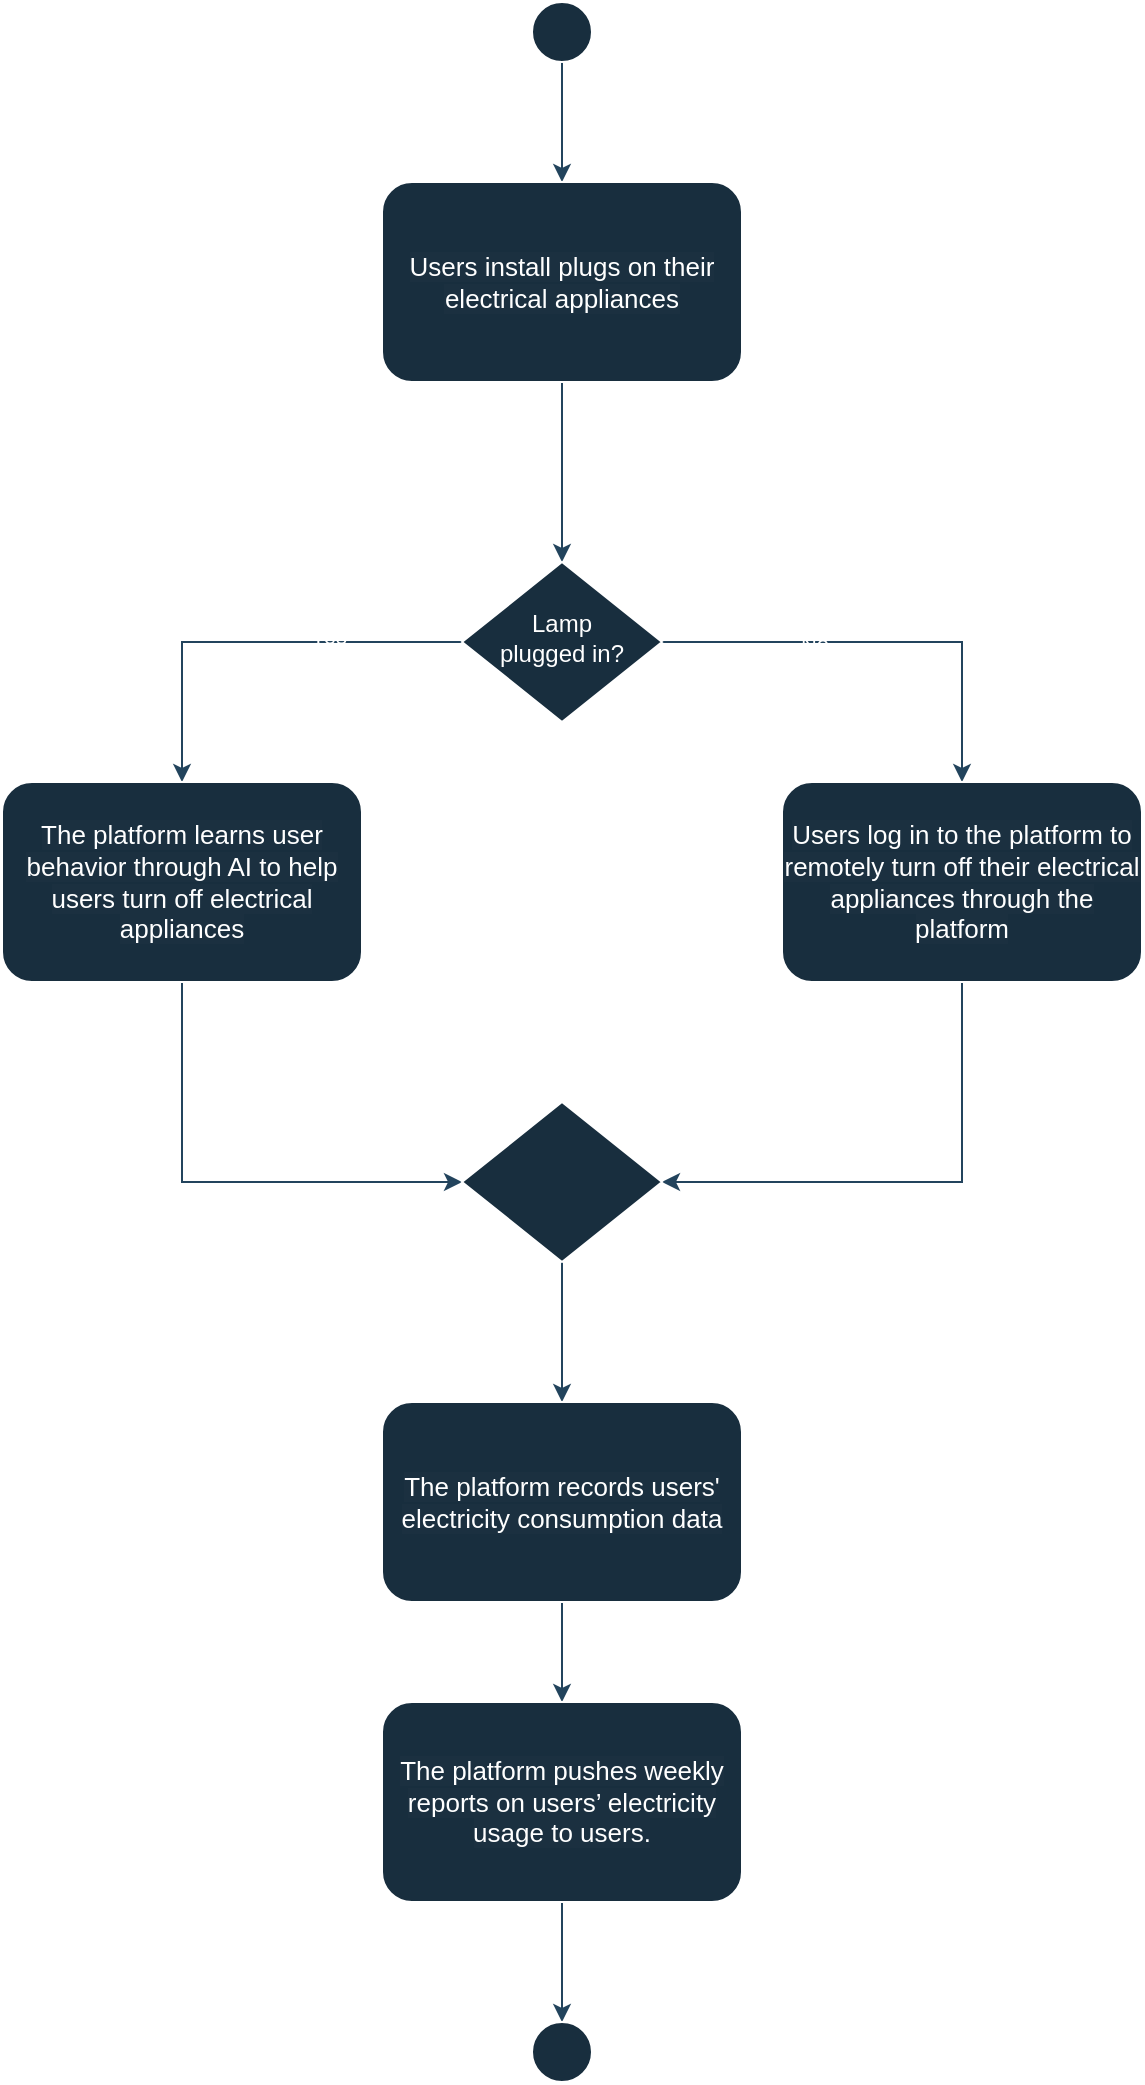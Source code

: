 <mxfile version="24.7.14">
  <diagram id="C5RBs43oDa-KdzZeNtuy" name="Page-1">
    <mxGraphModel dx="1562" dy="938" grid="1" gridSize="10" guides="1" tooltips="1" connect="1" arrows="1" fold="1" page="1" pageScale="1" pageWidth="827" pageHeight="1169" math="0" shadow="0">
      <root>
        <mxCell id="WIyWlLk6GJQsqaUBKTNV-0" />
        <mxCell id="WIyWlLk6GJQsqaUBKTNV-1" parent="WIyWlLk6GJQsqaUBKTNV-0" />
        <mxCell id="e4ALOp_Q2JU70yxMj8lW-4" value="" style="edgeStyle=orthogonalEdgeStyle;rounded=0;orthogonalLoop=1;jettySize=auto;html=1;labelBackgroundColor=none;fontColor=default;strokeColor=#23445D;" edge="1" parent="WIyWlLk6GJQsqaUBKTNV-1" source="e4ALOp_Q2JU70yxMj8lW-0" target="e4ALOp_Q2JU70yxMj8lW-1">
          <mxGeometry relative="1" as="geometry" />
        </mxCell>
        <mxCell id="e4ALOp_Q2JU70yxMj8lW-0" value="" style="ellipse;whiteSpace=wrap;html=1;aspect=fixed;labelBackgroundColor=none;fillColor=#182E3E;strokeColor=#FFFFFF;fontColor=#FFFFFF;" vertex="1" parent="WIyWlLk6GJQsqaUBKTNV-1">
          <mxGeometry x="625" y="110" width="30" height="30" as="geometry" />
        </mxCell>
        <mxCell id="e4ALOp_Q2JU70yxMj8lW-6" value="" style="edgeStyle=orthogonalEdgeStyle;rounded=0;orthogonalLoop=1;jettySize=auto;html=1;labelBackgroundColor=none;fontColor=default;strokeColor=#23445D;" edge="1" parent="WIyWlLk6GJQsqaUBKTNV-1" source="e4ALOp_Q2JU70yxMj8lW-1" target="e4ALOp_Q2JU70yxMj8lW-5">
          <mxGeometry relative="1" as="geometry" />
        </mxCell>
        <mxCell id="e4ALOp_Q2JU70yxMj8lW-7" value="Do the users allow the platform to help them cut off the power?" style="edgeLabel;html=1;align=center;verticalAlign=middle;resizable=0;points=[];labelBackgroundColor=none;fontColor=#FFFFFF;" vertex="1" connectable="0" parent="e4ALOp_Q2JU70yxMj8lW-6">
          <mxGeometry x="-0.471" relative="1" as="geometry">
            <mxPoint as="offset" />
          </mxGeometry>
        </mxCell>
        <mxCell id="e4ALOp_Q2JU70yxMj8lW-1" value="&lt;span style=&quot;font-family: &amp;quot;Microsoft YaHei&amp;quot;, 微软雅黑, Arial; font-size: 13px; background-color: rgba(255, 255, 255, 0.01);&quot;&gt;Users install plugs on their electrical appliances&lt;/span&gt;" style="rounded=1;whiteSpace=wrap;html=1;fontSize=12;glass=0;strokeWidth=1;shadow=0;labelBackgroundColor=none;fillColor=#182E3E;strokeColor=#FFFFFF;fontColor=#FFFFFF;" vertex="1" parent="WIyWlLk6GJQsqaUBKTNV-1">
          <mxGeometry x="550" y="200" width="180" height="100" as="geometry" />
        </mxCell>
        <mxCell id="e4ALOp_Q2JU70yxMj8lW-10" style="edgeStyle=orthogonalEdgeStyle;rounded=0;orthogonalLoop=1;jettySize=auto;html=1;exitX=0;exitY=0.5;exitDx=0;exitDy=0;labelBackgroundColor=none;fontColor=default;strokeColor=#23445D;" edge="1" parent="WIyWlLk6GJQsqaUBKTNV-1" source="e4ALOp_Q2JU70yxMj8lW-5" target="e4ALOp_Q2JU70yxMj8lW-8">
          <mxGeometry relative="1" as="geometry" />
        </mxCell>
        <mxCell id="e4ALOp_Q2JU70yxMj8lW-11" value="Yes" style="edgeLabel;html=1;align=center;verticalAlign=middle;resizable=0;points=[];labelBackgroundColor=none;fontColor=#FFFFFF;" vertex="1" connectable="0" parent="e4ALOp_Q2JU70yxMj8lW-10">
          <mxGeometry x="-0.36" y="-3" relative="1" as="geometry">
            <mxPoint as="offset" />
          </mxGeometry>
        </mxCell>
        <mxCell id="e4ALOp_Q2JU70yxMj8lW-12" style="edgeStyle=orthogonalEdgeStyle;rounded=0;orthogonalLoop=1;jettySize=auto;html=1;exitX=1;exitY=0.5;exitDx=0;exitDy=0;labelBackgroundColor=none;fontColor=default;strokeColor=#23445D;" edge="1" parent="WIyWlLk6GJQsqaUBKTNV-1" source="e4ALOp_Q2JU70yxMj8lW-5" target="e4ALOp_Q2JU70yxMj8lW-9">
          <mxGeometry relative="1" as="geometry" />
        </mxCell>
        <mxCell id="e4ALOp_Q2JU70yxMj8lW-13" value="No" style="edgeLabel;html=1;align=center;verticalAlign=middle;resizable=0;points=[];labelBackgroundColor=none;fontColor=#FFFFFF;" vertex="1" connectable="0" parent="e4ALOp_Q2JU70yxMj8lW-12">
          <mxGeometry x="-0.311" y="-1" relative="1" as="geometry">
            <mxPoint as="offset" />
          </mxGeometry>
        </mxCell>
        <mxCell id="e4ALOp_Q2JU70yxMj8lW-5" value="Lamp&lt;br&gt;plugged in?" style="rhombus;whiteSpace=wrap;html=1;shadow=0;fontFamily=Helvetica;fontSize=12;align=center;strokeWidth=1;spacing=6;spacingTop=-4;labelBackgroundColor=none;fillColor=#182E3E;strokeColor=#FFFFFF;fontColor=#FFFFFF;" vertex="1" parent="WIyWlLk6GJQsqaUBKTNV-1">
          <mxGeometry x="590" y="390" width="100" height="80" as="geometry" />
        </mxCell>
        <mxCell id="e4ALOp_Q2JU70yxMj8lW-15" style="edgeStyle=orthogonalEdgeStyle;rounded=0;orthogonalLoop=1;jettySize=auto;html=1;exitX=0.5;exitY=1;exitDx=0;exitDy=0;entryX=0;entryY=0.5;entryDx=0;entryDy=0;labelBackgroundColor=none;fontColor=default;strokeColor=#23445D;" edge="1" parent="WIyWlLk6GJQsqaUBKTNV-1" source="e4ALOp_Q2JU70yxMj8lW-8" target="e4ALOp_Q2JU70yxMj8lW-14">
          <mxGeometry relative="1" as="geometry" />
        </mxCell>
        <mxCell id="e4ALOp_Q2JU70yxMj8lW-8" value="&lt;span style=&quot;font-family: &amp;quot;Microsoft YaHei&amp;quot;, 微软雅黑, Arial; font-size: 13px; background-color: rgba(255, 255, 255, 0.01);&quot;&gt;The platform learns user behavior through AI to help users turn off electrical appliances&lt;/span&gt;" style="rounded=1;whiteSpace=wrap;html=1;fontSize=12;glass=0;strokeWidth=1;shadow=0;labelBackgroundColor=none;fillColor=#182E3E;strokeColor=#FFFFFF;fontColor=#FFFFFF;" vertex="1" parent="WIyWlLk6GJQsqaUBKTNV-1">
          <mxGeometry x="360" y="500" width="180" height="100" as="geometry" />
        </mxCell>
        <mxCell id="e4ALOp_Q2JU70yxMj8lW-16" style="edgeStyle=orthogonalEdgeStyle;rounded=0;orthogonalLoop=1;jettySize=auto;html=1;exitX=0.5;exitY=1;exitDx=0;exitDy=0;entryX=1;entryY=0.5;entryDx=0;entryDy=0;labelBackgroundColor=none;fontColor=default;strokeColor=#23445D;" edge="1" parent="WIyWlLk6GJQsqaUBKTNV-1" source="e4ALOp_Q2JU70yxMj8lW-9" target="e4ALOp_Q2JU70yxMj8lW-14">
          <mxGeometry relative="1" as="geometry" />
        </mxCell>
        <mxCell id="e4ALOp_Q2JU70yxMj8lW-9" value="&lt;span style=&quot;font-family: &amp;quot;Microsoft YaHei&amp;quot;, 微软雅黑, Arial; font-size: 13px; background-color: rgba(255, 255, 255, 0.01);&quot;&gt;Users log in to the platform to remotely turn off their electrical appliances through the platform&lt;/span&gt;" style="rounded=1;whiteSpace=wrap;html=1;fontSize=12;glass=0;strokeWidth=1;shadow=0;labelBackgroundColor=none;fillColor=#182E3E;strokeColor=#FFFFFF;fontColor=#FFFFFF;" vertex="1" parent="WIyWlLk6GJQsqaUBKTNV-1">
          <mxGeometry x="750" y="500" width="180" height="100" as="geometry" />
        </mxCell>
        <mxCell id="e4ALOp_Q2JU70yxMj8lW-19" value="" style="edgeStyle=orthogonalEdgeStyle;rounded=0;orthogonalLoop=1;jettySize=auto;html=1;labelBackgroundColor=none;fontColor=default;strokeColor=#23445D;" edge="1" parent="WIyWlLk6GJQsqaUBKTNV-1" source="e4ALOp_Q2JU70yxMj8lW-14" target="e4ALOp_Q2JU70yxMj8lW-17">
          <mxGeometry relative="1" as="geometry" />
        </mxCell>
        <mxCell id="e4ALOp_Q2JU70yxMj8lW-14" value="" style="rhombus;whiteSpace=wrap;html=1;shadow=0;fontFamily=Helvetica;fontSize=12;align=center;strokeWidth=1;spacing=6;spacingTop=-4;labelBackgroundColor=none;fillColor=#182E3E;strokeColor=#FFFFFF;fontColor=#FFFFFF;" vertex="1" parent="WIyWlLk6GJQsqaUBKTNV-1">
          <mxGeometry x="590" y="660" width="100" height="80" as="geometry" />
        </mxCell>
        <mxCell id="e4ALOp_Q2JU70yxMj8lW-20" value="" style="edgeStyle=orthogonalEdgeStyle;rounded=0;orthogonalLoop=1;jettySize=auto;html=1;labelBackgroundColor=none;fontColor=default;strokeColor=#23445D;" edge="1" parent="WIyWlLk6GJQsqaUBKTNV-1" source="e4ALOp_Q2JU70yxMj8lW-17" target="e4ALOp_Q2JU70yxMj8lW-18">
          <mxGeometry relative="1" as="geometry" />
        </mxCell>
        <mxCell id="e4ALOp_Q2JU70yxMj8lW-17" value="&lt;span style=&quot;font-family: &amp;quot;Microsoft YaHei&amp;quot;, 微软雅黑, Arial; font-size: 13px; background-color: rgba(255, 255, 255, 0.01);&quot;&gt;The platform records users&#39; electricity consumption data&lt;/span&gt;" style="rounded=1;whiteSpace=wrap;html=1;fontSize=12;glass=0;strokeWidth=1;shadow=0;labelBackgroundColor=none;fillColor=#182E3E;strokeColor=#FFFFFF;fontColor=#FFFFFF;" vertex="1" parent="WIyWlLk6GJQsqaUBKTNV-1">
          <mxGeometry x="550" y="810" width="180" height="100" as="geometry" />
        </mxCell>
        <mxCell id="e4ALOp_Q2JU70yxMj8lW-22" value="" style="edgeStyle=orthogonalEdgeStyle;rounded=0;orthogonalLoop=1;jettySize=auto;html=1;labelBackgroundColor=none;fontColor=default;strokeColor=#23445D;" edge="1" parent="WIyWlLk6GJQsqaUBKTNV-1" source="e4ALOp_Q2JU70yxMj8lW-18" target="e4ALOp_Q2JU70yxMj8lW-21">
          <mxGeometry relative="1" as="geometry" />
        </mxCell>
        <mxCell id="e4ALOp_Q2JU70yxMj8lW-18" value="&lt;span style=&quot;font-family: &amp;quot;Microsoft YaHei&amp;quot;, 微软雅黑, Arial; font-size: 13px; background-color: rgba(255, 255, 255, 0.01);&quot;&gt;The platform pushes weekly reports on users’ electricity usage to users.&lt;/span&gt;" style="rounded=1;whiteSpace=wrap;html=1;fontSize=12;glass=0;strokeWidth=1;shadow=0;labelBackgroundColor=none;fillColor=#182E3E;strokeColor=#FFFFFF;fontColor=#FFFFFF;" vertex="1" parent="WIyWlLk6GJQsqaUBKTNV-1">
          <mxGeometry x="550" y="960" width="180" height="100" as="geometry" />
        </mxCell>
        <mxCell id="e4ALOp_Q2JU70yxMj8lW-21" value="" style="ellipse;whiteSpace=wrap;html=1;aspect=fixed;labelBackgroundColor=none;fillColor=#182E3E;strokeColor=#FFFFFF;fontColor=#FFFFFF;" vertex="1" parent="WIyWlLk6GJQsqaUBKTNV-1">
          <mxGeometry x="625" y="1120" width="30" height="30" as="geometry" />
        </mxCell>
      </root>
    </mxGraphModel>
  </diagram>
</mxfile>
